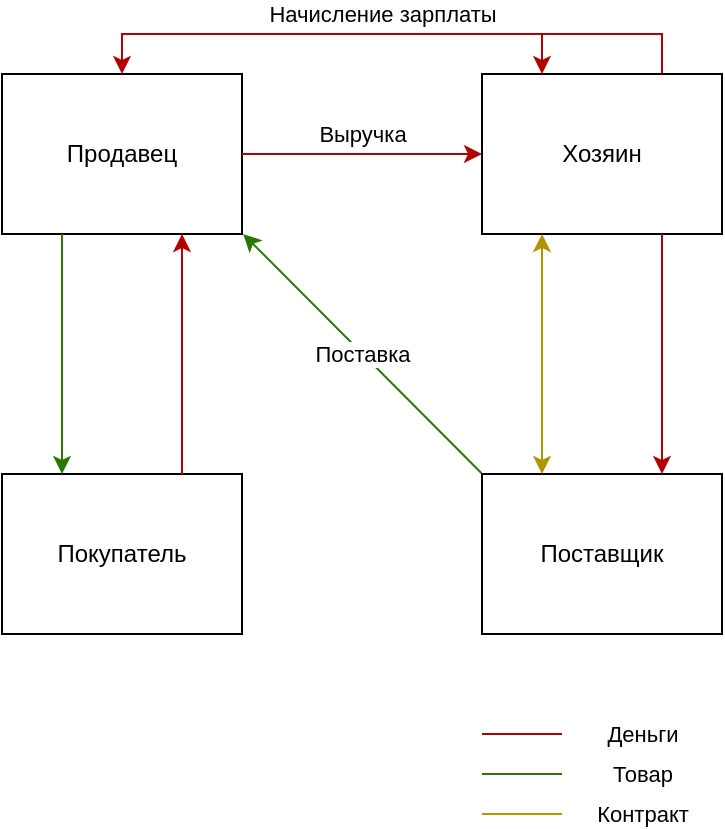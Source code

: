 <mxfile version="12.3.6" type="github" pages="1"><diagram id="CKwtvfAoOKoOG1NfNMSD" name="Page-1"><mxGraphModel dx="813" dy="459" grid="1" gridSize="10" guides="1" tooltips="1" connect="1" arrows="1" fold="1" page="1" pageScale="1" pageWidth="1169" pageHeight="1654" math="0" shadow="0"><root><mxCell id="0"/><mxCell id="1" parent="0"/><mxCell id="JlDNTK6FmDfux9YZV-jw-44" value="Деньги" style="endArrow=none;html=1;fillColor=#e51400;strokeColor=#B20000;" parent="1" edge="1"><mxGeometry x="1" y="40" width="50" height="50" relative="1" as="geometry"><mxPoint x="480" y="850" as="sourcePoint"/><mxPoint x="520" y="850" as="targetPoint"/><mxPoint x="40" y="40" as="offset"/></mxGeometry></mxCell><mxCell id="JlDNTK6FmDfux9YZV-jw-46" value="Товар" style="endArrow=none;html=1;fillColor=#60a917;strokeColor=#2D7600;" parent="1" edge="1"><mxGeometry x="1" y="40" width="50" height="50" relative="1" as="geometry"><mxPoint x="480" y="870" as="sourcePoint"/><mxPoint x="520" y="870" as="targetPoint"/><mxPoint x="40" y="40" as="offset"/></mxGeometry></mxCell><mxCell id="JlDNTK6FmDfux9YZV-jw-48" value="Контракт" style="endArrow=none;html=1;fillColor=#e3c800;strokeColor=#B09500;" parent="1" edge="1"><mxGeometry x="1" y="40" width="50" height="50" relative="1" as="geometry"><mxPoint x="480" y="890" as="sourcePoint"/><mxPoint x="520" y="890" as="targetPoint"/><mxPoint x="40" y="40" as="offset"/></mxGeometry></mxCell><mxCell id="KdZdplxxZWgAdGX1ilrI-1" value="Продавец" style="rounded=0;whiteSpace=wrap;html=1;" vertex="1" parent="1"><mxGeometry x="240" y="520" width="120" height="80" as="geometry"/></mxCell><mxCell id="KdZdplxxZWgAdGX1ilrI-2" value="Покупатель" style="rounded=0;whiteSpace=wrap;html=1;" vertex="1" parent="1"><mxGeometry x="240" y="720" width="120" height="80" as="geometry"/></mxCell><mxCell id="KdZdplxxZWgAdGX1ilrI-3" value="Поставщик" style="rounded=0;whiteSpace=wrap;html=1;" vertex="1" parent="1"><mxGeometry x="480" y="720" width="120" height="80" as="geometry"/></mxCell><mxCell id="KdZdplxxZWgAdGX1ilrI-15" value="Начисление зарплаты" style="edgeStyle=orthogonalEdgeStyle;rounded=0;orthogonalLoop=1;jettySize=auto;html=1;exitX=0.75;exitY=0;exitDx=0;exitDy=0;entryX=0.5;entryY=0;entryDx=0;entryDy=0;fillColor=#e51400;strokeColor=#B20000;" edge="1" parent="1" source="KdZdplxxZWgAdGX1ilrI-5" target="KdZdplxxZWgAdGX1ilrI-1"><mxGeometry x="0.033" y="-10" relative="1" as="geometry"><mxPoint x="280" y="480" as="targetPoint"/><Array as="points"><mxPoint x="570" y="500"/><mxPoint x="300" y="500"/></Array><mxPoint as="offset"/></mxGeometry></mxCell><mxCell id="KdZdplxxZWgAdGX1ilrI-5" value="Хозяин" style="rounded=0;whiteSpace=wrap;html=1;" vertex="1" parent="1"><mxGeometry x="480" y="520" width="120" height="80" as="geometry"/></mxCell><mxCell id="KdZdplxxZWgAdGX1ilrI-6" value="" style="endArrow=classic;html=1;exitX=0.25;exitY=1;exitDx=0;exitDy=0;entryX=0.25;entryY=0;entryDx=0;entryDy=0;fillColor=#60a917;strokeColor=#2D7600;horizontal=0;" edge="1" parent="1" source="KdZdplxxZWgAdGX1ilrI-1" target="KdZdplxxZWgAdGX1ilrI-2"><mxGeometry y="-10" width="50" height="50" relative="1" as="geometry"><mxPoint x="100" y="650" as="sourcePoint"/><mxPoint x="150" y="600" as="targetPoint"/><mxPoint as="offset"/></mxGeometry></mxCell><mxCell id="KdZdplxxZWgAdGX1ilrI-7" value="" style="endArrow=classic;html=1;exitX=0.75;exitY=0;exitDx=0;exitDy=0;entryX=0.75;entryY=1;entryDx=0;entryDy=0;fillColor=#e51400;strokeColor=#B20000;horizontal=0;" edge="1" parent="1" source="KdZdplxxZWgAdGX1ilrI-2" target="KdZdplxxZWgAdGX1ilrI-1"><mxGeometry y="10" width="50" height="50" relative="1" as="geometry"><mxPoint x="110" y="630" as="sourcePoint"/><mxPoint x="160" y="580" as="targetPoint"/><mxPoint as="offset"/></mxGeometry></mxCell><mxCell id="KdZdplxxZWgAdGX1ilrI-8" value="Выручка" style="endArrow=classic;html=1;exitX=1;exitY=0.5;exitDx=0;exitDy=0;entryX=0;entryY=0.5;entryDx=0;entryDy=0;fillColor=#e51400;strokeColor=#B20000;" edge="1" parent="1" source="KdZdplxxZWgAdGX1ilrI-1" target="KdZdplxxZWgAdGX1ilrI-5"><mxGeometry y="10" width="50" height="50" relative="1" as="geometry"><mxPoint x="180" y="810" as="sourcePoint"/><mxPoint x="230" y="760" as="targetPoint"/><mxPoint as="offset"/></mxGeometry></mxCell><mxCell id="KdZdplxxZWgAdGX1ilrI-9" value="" style="endArrow=classic;html=1;exitX=0.75;exitY=1;exitDx=0;exitDy=0;entryX=0.75;entryY=0;entryDx=0;entryDy=0;fillColor=#e51400;strokeColor=#B20000;" edge="1" parent="1" source="KdZdplxxZWgAdGX1ilrI-5" target="KdZdplxxZWgAdGX1ilrI-3"><mxGeometry width="50" height="50" relative="1" as="geometry"><mxPoint x="180" y="810" as="sourcePoint"/><mxPoint x="230" y="760" as="targetPoint"/></mxGeometry></mxCell><mxCell id="KdZdplxxZWgAdGX1ilrI-10" value="" style="endArrow=classic;startArrow=classic;html=1;entryX=0.25;entryY=1;entryDx=0;entryDy=0;exitX=0.25;exitY=0;exitDx=0;exitDy=0;fillColor=#e3c800;strokeColor=#B09500;" edge="1" parent="1" source="KdZdplxxZWgAdGX1ilrI-3" target="KdZdplxxZWgAdGX1ilrI-5"><mxGeometry width="50" height="50" relative="1" as="geometry"><mxPoint x="430" y="690" as="sourcePoint"/><mxPoint x="480" y="640" as="targetPoint"/></mxGeometry></mxCell><mxCell id="KdZdplxxZWgAdGX1ilrI-11" value="Поставка" style="endArrow=classic;html=1;entryX=1.005;entryY=1;entryDx=0;entryDy=0;entryPerimeter=0;fillColor=#60a917;strokeColor=#2D7600;exitX=-0.002;exitY=-0.005;exitDx=0;exitDy=0;exitPerimeter=0;horizontal=1;fontSize=11;verticalAlign=middle;spacingLeft=0;spacingBottom=0;spacingRight=0;fontStyle=0" edge="1" parent="1" source="KdZdplxxZWgAdGX1ilrI-3" target="KdZdplxxZWgAdGX1ilrI-1"><mxGeometry width="50" height="50" relative="1" as="geometry"><mxPoint x="450" y="730" as="sourcePoint"/><mxPoint x="230" y="760" as="targetPoint"/></mxGeometry></mxCell><mxCell id="KdZdplxxZWgAdGX1ilrI-22" value="" style="endArrow=classic;html=1;entryX=0.25;entryY=0;entryDx=0;entryDy=0;fillColor=#e51400;strokeColor=#B20000;" edge="1" parent="1" target="KdZdplxxZWgAdGX1ilrI-5"><mxGeometry width="50" height="50" relative="1" as="geometry"><mxPoint x="510" y="500" as="sourcePoint"/><mxPoint x="470" y="460" as="targetPoint"/></mxGeometry></mxCell></root></mxGraphModel></diagram></mxfile>